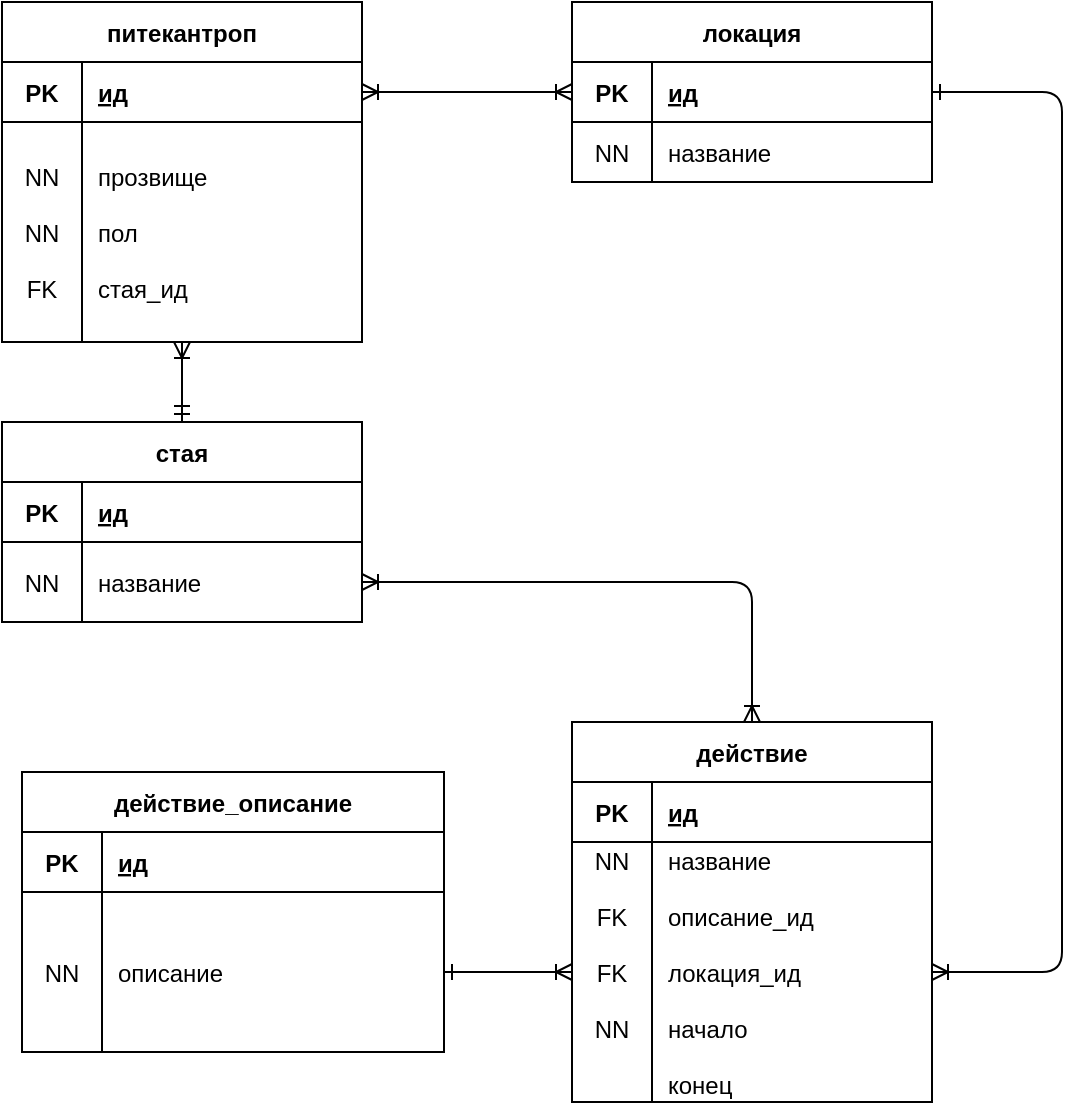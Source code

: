 <mxfile version="15.2.9" type="device"><diagram id="QrP2SEQMEKa-mNTxyTGi" name="Страница 1"><mxGraphModel dx="1221" dy="644" grid="1" gridSize="10" guides="1" tooltips="1" connect="1" arrows="1" fold="1" page="1" pageScale="1" pageWidth="1169" pageHeight="827" math="0" shadow="0"><root><mxCell id="0"/><mxCell id="1" parent="0"/><mxCell id="pRuh-iq6WosRvASSos3d-14" value="питекантроп" style="shape=table;startSize=30;container=1;collapsible=1;childLayout=tableLayout;fixedRows=1;rowLines=0;fontStyle=1;align=center;resizeLast=1;" parent="1" vertex="1"><mxGeometry x="320" y="230" width="180" height="170" as="geometry"><mxRectangle x="489" y="290" width="110" height="170" as="alternateBounds"/></mxGeometry></mxCell><mxCell id="pRuh-iq6WosRvASSos3d-15" value="" style="shape=partialRectangle;collapsible=0;dropTarget=0;pointerEvents=0;fillColor=none;top=0;left=0;bottom=1;right=0;points=[[0,0.5],[1,0.5]];portConstraint=eastwest;" parent="pRuh-iq6WosRvASSos3d-14" vertex="1"><mxGeometry y="30" width="180" height="30" as="geometry"/></mxCell><mxCell id="pRuh-iq6WosRvASSos3d-16" value="PK" style="shape=partialRectangle;connectable=0;fillColor=none;top=0;left=0;bottom=0;right=0;fontStyle=1;overflow=hidden;" parent="pRuh-iq6WosRvASSos3d-15" vertex="1"><mxGeometry width="40" height="30" as="geometry"><mxRectangle width="40" height="30" as="alternateBounds"/></mxGeometry></mxCell><mxCell id="pRuh-iq6WosRvASSos3d-17" value="ид" style="shape=partialRectangle;connectable=0;fillColor=none;top=0;left=0;bottom=0;right=0;align=left;spacingLeft=6;fontStyle=5;overflow=hidden;" parent="pRuh-iq6WosRvASSos3d-15" vertex="1"><mxGeometry x="40" width="140" height="30" as="geometry"><mxRectangle width="140" height="30" as="alternateBounds"/></mxGeometry></mxCell><mxCell id="pRuh-iq6WosRvASSos3d-18" value="" style="shape=partialRectangle;collapsible=0;dropTarget=0;pointerEvents=0;fillColor=none;top=0;left=0;bottom=0;right=0;points=[[0,0.5],[1,0.5]];portConstraint=eastwest;" parent="pRuh-iq6WosRvASSos3d-14" vertex="1"><mxGeometry y="60" width="180" height="110" as="geometry"/></mxCell><mxCell id="pRuh-iq6WosRvASSos3d-19" value="NN&#10;&#10;NN&#10;&#10;FK" style="shape=partialRectangle;connectable=0;fillColor=none;top=0;left=0;bottom=0;right=0;editable=1;overflow=hidden;fontStyle=0" parent="pRuh-iq6WosRvASSos3d-18" vertex="1"><mxGeometry width="40" height="110" as="geometry"><mxRectangle width="40" height="110" as="alternateBounds"/></mxGeometry></mxCell><mxCell id="pRuh-iq6WosRvASSos3d-20" value="прозвище&#10;&#10;пол&#10;&#10;стая_ид" style="shape=partialRectangle;connectable=0;fillColor=none;top=0;left=0;bottom=0;right=0;align=left;spacingLeft=6;overflow=hidden;" parent="pRuh-iq6WosRvASSos3d-18" vertex="1"><mxGeometry x="40" width="140" height="110" as="geometry"><mxRectangle width="140" height="110" as="alternateBounds"/></mxGeometry></mxCell><mxCell id="Y629LZWj5UuzhM7Uy9B8-12" style="edgeStyle=none;rounded=0;orthogonalLoop=1;jettySize=auto;html=1;entryX=1;entryY=0.5;entryDx=0;entryDy=0;startArrow=ERoneToMany;startFill=0;endArrow=ERone;endFill=0;" edge="1" parent="pRuh-iq6WosRvASSos3d-14" source="pRuh-iq6WosRvASSos3d-14" target="pRuh-iq6WosRvASSos3d-15"><mxGeometry relative="1" as="geometry"/></mxCell><mxCell id="pRuh-iq6WosRvASSos3d-86" value="локация" style="shape=table;startSize=30;container=1;collapsible=1;childLayout=tableLayout;fixedRows=1;rowLines=0;fontStyle=1;align=center;resizeLast=1;" parent="1" vertex="1"><mxGeometry x="605" y="230" width="180" height="90" as="geometry"><mxRectangle x="160" y="290" width="110" height="40" as="alternateBounds"/></mxGeometry></mxCell><mxCell id="pRuh-iq6WosRvASSos3d-87" value="" style="shape=partialRectangle;collapsible=0;dropTarget=0;pointerEvents=0;fillColor=none;top=0;left=0;bottom=1;right=0;points=[[0,0.5],[1,0.5]];portConstraint=eastwest;" parent="pRuh-iq6WosRvASSos3d-86" vertex="1"><mxGeometry y="30" width="180" height="30" as="geometry"/></mxCell><mxCell id="pRuh-iq6WosRvASSos3d-88" value="PK" style="shape=partialRectangle;connectable=0;fillColor=none;top=0;left=0;bottom=0;right=0;fontStyle=1;overflow=hidden;" parent="pRuh-iq6WosRvASSos3d-87" vertex="1"><mxGeometry width="40" height="30" as="geometry"><mxRectangle width="40" height="30" as="alternateBounds"/></mxGeometry></mxCell><mxCell id="pRuh-iq6WosRvASSos3d-89" value="ид" style="shape=partialRectangle;connectable=0;fillColor=none;top=0;left=0;bottom=0;right=0;align=left;spacingLeft=6;fontStyle=5;overflow=hidden;" parent="pRuh-iq6WosRvASSos3d-87" vertex="1"><mxGeometry x="40" width="140" height="30" as="geometry"><mxRectangle width="140" height="30" as="alternateBounds"/></mxGeometry></mxCell><mxCell id="pRuh-iq6WosRvASSos3d-90" value="" style="shape=partialRectangle;collapsible=0;dropTarget=0;pointerEvents=0;fillColor=none;top=0;left=0;bottom=0;right=0;points=[[0,0.5],[1,0.5]];portConstraint=eastwest;" parent="pRuh-iq6WosRvASSos3d-86" vertex="1"><mxGeometry y="60" width="180" height="30" as="geometry"/></mxCell><mxCell id="pRuh-iq6WosRvASSos3d-91" value="NN" style="shape=partialRectangle;connectable=0;fillColor=none;top=0;left=0;bottom=0;right=0;editable=1;overflow=hidden;fontStyle=0" parent="pRuh-iq6WosRvASSos3d-90" vertex="1"><mxGeometry width="40" height="30" as="geometry"><mxRectangle width="40" height="30" as="alternateBounds"/></mxGeometry></mxCell><mxCell id="pRuh-iq6WosRvASSos3d-92" value="название" style="shape=partialRectangle;connectable=0;fillColor=none;top=0;left=0;bottom=0;right=0;align=left;spacingLeft=6;overflow=hidden;" parent="pRuh-iq6WosRvASSos3d-90" vertex="1"><mxGeometry x="40" width="140" height="30" as="geometry"><mxRectangle width="140" height="30" as="alternateBounds"/></mxGeometry></mxCell><mxCell id="pRuh-iq6WosRvASSos3d-94" value="действие" style="shape=table;startSize=30;container=1;collapsible=1;childLayout=tableLayout;fixedRows=1;rowLines=0;fontStyle=1;align=center;resizeLast=1;" parent="1" vertex="1"><mxGeometry x="605" y="590" width="180" height="190" as="geometry"><mxRectangle x="160" y="290" width="110" height="40" as="alternateBounds"/></mxGeometry></mxCell><mxCell id="pRuh-iq6WosRvASSos3d-95" value="" style="shape=partialRectangle;collapsible=0;dropTarget=0;pointerEvents=0;fillColor=none;top=0;left=0;bottom=1;right=0;points=[[0,0.5],[1,0.5]];portConstraint=eastwest;" parent="pRuh-iq6WosRvASSos3d-94" vertex="1"><mxGeometry y="30" width="180" height="30" as="geometry"/></mxCell><mxCell id="pRuh-iq6WosRvASSos3d-96" value="PK" style="shape=partialRectangle;connectable=0;fillColor=none;top=0;left=0;bottom=0;right=0;fontStyle=1;overflow=hidden;" parent="pRuh-iq6WosRvASSos3d-95" vertex="1"><mxGeometry width="40" height="30" as="geometry"><mxRectangle width="40" height="30" as="alternateBounds"/></mxGeometry></mxCell><mxCell id="pRuh-iq6WosRvASSos3d-97" value="ид" style="shape=partialRectangle;connectable=0;fillColor=none;top=0;left=0;bottom=0;right=0;align=left;spacingLeft=6;fontStyle=5;overflow=hidden;" parent="pRuh-iq6WosRvASSos3d-95" vertex="1"><mxGeometry x="40" width="140" height="30" as="geometry"><mxRectangle width="140" height="30" as="alternateBounds"/></mxGeometry></mxCell><mxCell id="pRuh-iq6WosRvASSos3d-98" value="" style="shape=partialRectangle;collapsible=0;dropTarget=0;pointerEvents=0;fillColor=none;top=0;left=0;bottom=0;right=0;points=[[0,0.5],[1,0.5]];portConstraint=eastwest;" parent="pRuh-iq6WosRvASSos3d-94" vertex="1"><mxGeometry y="60" width="180" height="130" as="geometry"/></mxCell><mxCell id="pRuh-iq6WosRvASSos3d-99" value="NN&#10;&#10;FK&#10;&#10;FK&#10;&#10;NN&#10;&#10;" style="shape=partialRectangle;connectable=0;fillColor=none;top=0;left=0;bottom=0;right=0;editable=1;overflow=hidden;" parent="pRuh-iq6WosRvASSos3d-98" vertex="1"><mxGeometry width="40" height="130" as="geometry"><mxRectangle width="40" height="130" as="alternateBounds"/></mxGeometry></mxCell><mxCell id="pRuh-iq6WosRvASSos3d-100" value="название&#10;&#10;описание_ид&#10;&#10;локация_ид&#10;&#10;начало &#10;&#10;конец" style="shape=partialRectangle;connectable=0;fillColor=none;top=0;left=0;bottom=0;right=0;align=left;spacingLeft=6;overflow=hidden;" parent="pRuh-iq6WosRvASSos3d-98" vertex="1"><mxGeometry x="40" width="140" height="130" as="geometry"><mxRectangle width="140" height="130" as="alternateBounds"/></mxGeometry></mxCell><mxCell id="pRuh-iq6WosRvASSos3d-128" value="стая" style="shape=table;startSize=30;container=1;collapsible=1;childLayout=tableLayout;fixedRows=1;rowLines=0;fontStyle=1;align=center;resizeLast=1;" parent="1" vertex="1"><mxGeometry x="320" y="440" width="180" height="100" as="geometry"><mxRectangle x="240" y="290" width="110" height="100" as="alternateBounds"/></mxGeometry></mxCell><mxCell id="pRuh-iq6WosRvASSos3d-129" value="" style="shape=partialRectangle;collapsible=0;dropTarget=0;pointerEvents=0;fillColor=none;top=0;left=0;bottom=1;right=0;points=[[0,0.5],[1,0.5]];portConstraint=eastwest;" parent="pRuh-iq6WosRvASSos3d-128" vertex="1"><mxGeometry y="30" width="180" height="30" as="geometry"/></mxCell><mxCell id="pRuh-iq6WosRvASSos3d-130" value="PK" style="shape=partialRectangle;connectable=0;fillColor=none;top=0;left=0;bottom=0;right=0;fontStyle=1;overflow=hidden;" parent="pRuh-iq6WosRvASSos3d-129" vertex="1"><mxGeometry width="40" height="30" as="geometry"><mxRectangle width="40" height="30" as="alternateBounds"/></mxGeometry></mxCell><mxCell id="pRuh-iq6WosRvASSos3d-131" value="ид" style="shape=partialRectangle;connectable=0;fillColor=none;top=0;left=0;bottom=0;right=0;align=left;spacingLeft=6;fontStyle=5;overflow=hidden;" parent="pRuh-iq6WosRvASSos3d-129" vertex="1"><mxGeometry x="40" width="140" height="30" as="geometry"><mxRectangle width="140" height="30" as="alternateBounds"/></mxGeometry></mxCell><mxCell id="pRuh-iq6WosRvASSos3d-132" value="" style="shape=partialRectangle;collapsible=0;dropTarget=0;pointerEvents=0;fillColor=none;top=0;left=0;bottom=0;right=0;points=[[0,0.5],[1,0.5]];portConstraint=eastwest;" parent="pRuh-iq6WosRvASSos3d-128" vertex="1"><mxGeometry y="60" width="180" height="40" as="geometry"/></mxCell><mxCell id="pRuh-iq6WosRvASSos3d-133" value="NN" style="shape=partialRectangle;connectable=0;fillColor=none;top=0;left=0;bottom=0;right=0;editable=1;overflow=hidden;fontStyle=0" parent="pRuh-iq6WosRvASSos3d-132" vertex="1"><mxGeometry width="40" height="40" as="geometry"><mxRectangle width="40" height="40" as="alternateBounds"/></mxGeometry></mxCell><mxCell id="pRuh-iq6WosRvASSos3d-134" value="название" style="shape=partialRectangle;connectable=0;fillColor=none;top=0;left=0;bottom=0;right=0;align=left;spacingLeft=6;overflow=hidden;" parent="pRuh-iq6WosRvASSos3d-132" vertex="1"><mxGeometry x="40" width="140" height="40" as="geometry"><mxRectangle width="140" height="40" as="alternateBounds"/></mxGeometry></mxCell><mxCell id="bKl0cTGj7A2qNpWhjJi8-5" value="" style="fontSize=12;html=1;endArrow=ERoneToMany;startArrow=ERmandOne;entryX=0.5;entryY=1;entryDx=0;entryDy=0;exitX=0.5;exitY=0;exitDx=0;exitDy=0;" parent="1" source="pRuh-iq6WosRvASSos3d-128" target="pRuh-iq6WosRvASSos3d-14" edge="1"><mxGeometry width="100" height="100" relative="1" as="geometry"><mxPoint x="440" y="400" as="sourcePoint"/><mxPoint x="540" y="340" as="targetPoint"/></mxGeometry></mxCell><mxCell id="bKl0cTGj7A2qNpWhjJi8-25" value="" style="edgeStyle=orthogonalEdgeStyle;fontSize=12;html=1;endArrow=ERoneToMany;startArrow=ERoneToMany;exitX=1;exitY=0.5;exitDx=0;exitDy=0;entryX=0;entryY=0.5;entryDx=0;entryDy=0;startFill=0;endFill=0;" parent="1" source="pRuh-iq6WosRvASSos3d-15" target="pRuh-iq6WosRvASSos3d-87" edge="1"><mxGeometry width="100" height="100" relative="1" as="geometry"><mxPoint x="670" y="420" as="sourcePoint"/><mxPoint x="770" y="320" as="targetPoint"/></mxGeometry></mxCell><mxCell id="AHahEFVr4B9-Hgiv8crJ-1" value="" style="fontSize=12;html=1;endArrow=ERone;startArrow=ERoneToMany;rounded=1;entryX=1;entryY=0.5;entryDx=0;entryDy=0;endFill=0;startFill=0;exitX=1;exitY=0.5;exitDx=0;exitDy=0;edgeStyle=orthogonalEdgeStyle;" parent="1" source="pRuh-iq6WosRvASSos3d-98" target="pRuh-iq6WosRvASSos3d-87" edge="1"><mxGeometry width="100" height="100" relative="1" as="geometry"><mxPoint x="970" y="550" as="sourcePoint"/><mxPoint x="740" y="310" as="targetPoint"/><Array as="points"><mxPoint x="850" y="715"/><mxPoint x="850" y="275"/></Array></mxGeometry></mxCell><mxCell id="AHahEFVr4B9-Hgiv8crJ-11" value="действие_описание" style="shape=table;startSize=30;container=1;collapsible=1;childLayout=tableLayout;fixedRows=1;rowLines=0;fontStyle=1;align=center;resizeLast=1;" parent="1" vertex="1"><mxGeometry x="330" y="615" width="211" height="140" as="geometry"><mxRectangle x="160" y="290" width="110" height="40" as="alternateBounds"/></mxGeometry></mxCell><mxCell id="AHahEFVr4B9-Hgiv8crJ-12" value="" style="shape=partialRectangle;collapsible=0;dropTarget=0;pointerEvents=0;fillColor=none;top=0;left=0;bottom=1;right=0;points=[[0,0.5],[1,0.5]];portConstraint=eastwest;" parent="AHahEFVr4B9-Hgiv8crJ-11" vertex="1"><mxGeometry y="30" width="211" height="30" as="geometry"/></mxCell><mxCell id="AHahEFVr4B9-Hgiv8crJ-13" value="PK" style="shape=partialRectangle;connectable=0;fillColor=none;top=0;left=0;bottom=0;right=0;fontStyle=1;overflow=hidden;" parent="AHahEFVr4B9-Hgiv8crJ-12" vertex="1"><mxGeometry width="40" height="30" as="geometry"><mxRectangle width="40" height="30" as="alternateBounds"/></mxGeometry></mxCell><mxCell id="AHahEFVr4B9-Hgiv8crJ-14" value="ид" style="shape=partialRectangle;connectable=0;fillColor=none;top=0;left=0;bottom=0;right=0;align=left;spacingLeft=6;fontStyle=5;overflow=hidden;" parent="AHahEFVr4B9-Hgiv8crJ-12" vertex="1"><mxGeometry x="40" width="171" height="30" as="geometry"><mxRectangle width="171" height="30" as="alternateBounds"/></mxGeometry></mxCell><mxCell id="AHahEFVr4B9-Hgiv8crJ-15" value="" style="shape=partialRectangle;collapsible=0;dropTarget=0;pointerEvents=0;fillColor=none;top=0;left=0;bottom=0;right=0;points=[[0,0.5],[1,0.5]];portConstraint=eastwest;" parent="AHahEFVr4B9-Hgiv8crJ-11" vertex="1"><mxGeometry y="60" width="211" height="80" as="geometry"/></mxCell><mxCell id="AHahEFVr4B9-Hgiv8crJ-16" value="NN" style="shape=partialRectangle;connectable=0;fillColor=none;top=0;left=0;bottom=0;right=0;editable=1;overflow=hidden;" parent="AHahEFVr4B9-Hgiv8crJ-15" vertex="1"><mxGeometry width="40" height="80" as="geometry"><mxRectangle width="40" height="80" as="alternateBounds"/></mxGeometry></mxCell><mxCell id="AHahEFVr4B9-Hgiv8crJ-17" value="описание" style="shape=partialRectangle;connectable=0;fillColor=none;top=0;left=0;bottom=0;right=0;align=left;spacingLeft=6;overflow=hidden;" parent="AHahEFVr4B9-Hgiv8crJ-15" vertex="1"><mxGeometry x="40" width="171" height="80" as="geometry"><mxRectangle width="171" height="80" as="alternateBounds"/></mxGeometry></mxCell><mxCell id="AHahEFVr4B9-Hgiv8crJ-18" value="" style="fontSize=12;html=1;endArrow=ERoneToMany;startArrow=ERone;elbow=vertical;endFill=0;startFill=0;exitX=1;exitY=0.5;exitDx=0;exitDy=0;entryX=0;entryY=0.5;entryDx=0;entryDy=0;" parent="1" source="AHahEFVr4B9-Hgiv8crJ-15" target="pRuh-iq6WosRvASSos3d-98" edge="1"><mxGeometry width="100" height="100" relative="1" as="geometry"><mxPoint x="818.5" y="690" as="sourcePoint"/><mxPoint x="830" y="660" as="targetPoint"/></mxGeometry></mxCell><mxCell id="Y629LZWj5UuzhM7Uy9B8-9" value="" style="edgeStyle=orthogonalEdgeStyle;fontSize=12;html=1;endArrow=ERoneToMany;endFill=0;exitX=1;exitY=0.5;exitDx=0;exitDy=0;entryX=0.5;entryY=0;entryDx=0;entryDy=0;startArrow=ERoneToMany;startFill=0;" edge="1" parent="1" source="pRuh-iq6WosRvASSos3d-132" target="pRuh-iq6WosRvASSos3d-94"><mxGeometry width="100" height="100" relative="1" as="geometry"><mxPoint x="760" y="520" as="sourcePoint"/><mxPoint x="589.5" y="445" as="targetPoint"/></mxGeometry></mxCell></root></mxGraphModel></diagram></mxfile>